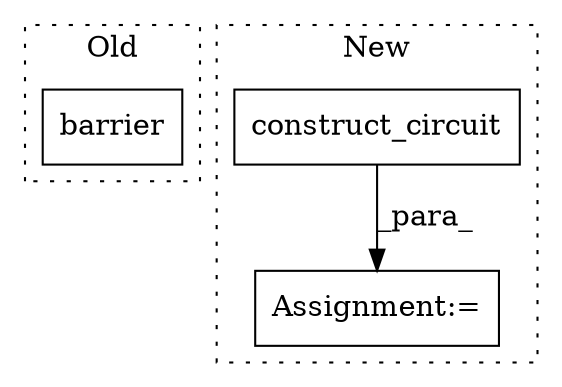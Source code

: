 digraph G {
subgraph cluster0 {
1 [label="barrier" a="32" s="1081" l="9" shape="box"];
label = "Old";
style="dotted";
}
subgraph cluster1 {
2 [label="construct_circuit" a="32" s="894" l="19" shape="box"];
3 [label="Assignment:=" a="7" s="880" l="1" shape="box"];
label = "New";
style="dotted";
}
2 -> 3 [label="_para_"];
}